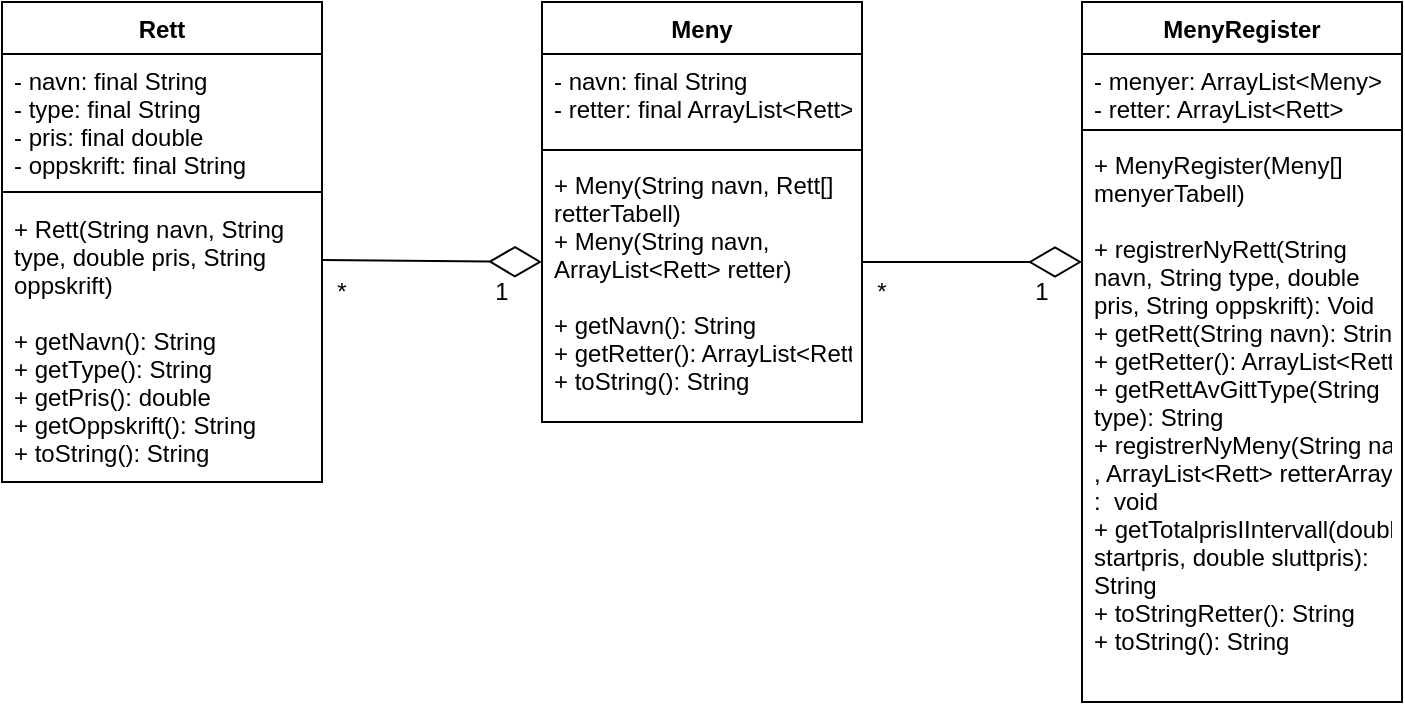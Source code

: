 <mxfile version="20.4.0" type="device"><diagram id="tCdoe9OC-_gDYoIHczsz" name="Page-1"><mxGraphModel dx="1422" dy="794" grid="1" gridSize="10" guides="1" tooltips="1" connect="1" arrows="1" fold="1" page="1" pageScale="1" pageWidth="827" pageHeight="1169" math="0" shadow="0"><root><mxCell id="0"/><mxCell id="1" parent="0"/><mxCell id="nYzlmZz1rqYxjxYbEkzt-5" value="Rett" style="swimlane;fontStyle=1;align=center;verticalAlign=top;childLayout=stackLayout;horizontal=1;startSize=26;horizontalStack=0;resizeParent=1;resizeParentMax=0;resizeLast=0;collapsible=1;marginBottom=0;" parent="1" vertex="1"><mxGeometry x="90" y="280" width="160" height="240" as="geometry"/></mxCell><mxCell id="nYzlmZz1rqYxjxYbEkzt-6" value="- navn: final String&#10;- type: final String&#10;- pris: final double&#10;- oppskrift: final String" style="text;strokeColor=none;fillColor=none;align=left;verticalAlign=top;spacingLeft=4;spacingRight=4;overflow=hidden;rotatable=0;points=[[0,0.5],[1,0.5]];portConstraint=eastwest;" parent="nYzlmZz1rqYxjxYbEkzt-5" vertex="1"><mxGeometry y="26" width="160" height="64" as="geometry"/></mxCell><mxCell id="nYzlmZz1rqYxjxYbEkzt-7" value="" style="line;strokeWidth=1;fillColor=none;align=left;verticalAlign=middle;spacingTop=-1;spacingLeft=3;spacingRight=3;rotatable=0;labelPosition=right;points=[];portConstraint=eastwest;strokeColor=inherit;" parent="nYzlmZz1rqYxjxYbEkzt-5" vertex="1"><mxGeometry y="90" width="160" height="10" as="geometry"/></mxCell><mxCell id="nYzlmZz1rqYxjxYbEkzt-8" value="+ Rett(String navn, String &#10;type, double pris, String &#10;oppskrift)&#10;&#10;+ getNavn(): String&#10;+ getType(): String&#10;+ getPris(): double&#10;+ getOppskrift(): String&#10;+ toString(): String&#10;&#10;" style="text;strokeColor=none;fillColor=none;align=left;verticalAlign=top;spacingLeft=4;spacingRight=4;overflow=hidden;rotatable=0;points=[[0,0.5],[1,0.5]];portConstraint=eastwest;" parent="nYzlmZz1rqYxjxYbEkzt-5" vertex="1"><mxGeometry y="100" width="160" height="140" as="geometry"/></mxCell><mxCell id="nYzlmZz1rqYxjxYbEkzt-9" value="Meny" style="swimlane;fontStyle=1;align=center;verticalAlign=top;childLayout=stackLayout;horizontal=1;startSize=26;horizontalStack=0;resizeParent=1;resizeParentMax=0;resizeLast=0;collapsible=1;marginBottom=0;" parent="1" vertex="1"><mxGeometry x="360" y="280" width="160" height="210" as="geometry"/></mxCell><mxCell id="nYzlmZz1rqYxjxYbEkzt-10" value="- navn: final String&#10;- retter: final ArrayList&lt;Rett&gt;&#10;" style="text;strokeColor=none;fillColor=none;align=left;verticalAlign=top;spacingLeft=4;spacingRight=4;overflow=hidden;rotatable=0;points=[[0,0.5],[1,0.5]];portConstraint=eastwest;" parent="nYzlmZz1rqYxjxYbEkzt-9" vertex="1"><mxGeometry y="26" width="160" height="44" as="geometry"/></mxCell><mxCell id="nYzlmZz1rqYxjxYbEkzt-11" value="" style="line;strokeWidth=1;fillColor=none;align=left;verticalAlign=middle;spacingTop=-1;spacingLeft=3;spacingRight=3;rotatable=0;labelPosition=right;points=[];portConstraint=eastwest;strokeColor=inherit;" parent="nYzlmZz1rqYxjxYbEkzt-9" vertex="1"><mxGeometry y="70" width="160" height="8" as="geometry"/></mxCell><mxCell id="nYzlmZz1rqYxjxYbEkzt-12" value="+ Meny(String navn, Rett[]&#10;retterTabell)&#10;+ Meny(String navn, &#10;ArrayList&lt;Rett&gt; retter)&#10;&#10;+ getNavn(): String&#10;+ getRetter(): ArrayList&lt;Rett&gt;&#10;+ toString(): String" style="text;strokeColor=none;fillColor=none;align=left;verticalAlign=top;spacingLeft=4;spacingRight=4;overflow=hidden;rotatable=0;points=[[0,0.5],[1,0.5]];portConstraint=eastwest;" parent="nYzlmZz1rqYxjxYbEkzt-9" vertex="1"><mxGeometry y="78" width="160" height="132" as="geometry"/></mxCell><mxCell id="nYzlmZz1rqYxjxYbEkzt-13" value="MenyRegister" style="swimlane;fontStyle=1;align=center;verticalAlign=top;childLayout=stackLayout;horizontal=1;startSize=26;horizontalStack=0;resizeParent=1;resizeParentMax=0;resizeLast=0;collapsible=1;marginBottom=0;" parent="1" vertex="1"><mxGeometry x="630" y="280" width="160" height="350" as="geometry"/></mxCell><mxCell id="nYzlmZz1rqYxjxYbEkzt-14" value="- menyer: ArrayList&lt;Meny&gt;&#10;- retter: ArrayList&lt;Rett&gt; " style="text;strokeColor=none;fillColor=none;align=left;verticalAlign=top;spacingLeft=4;spacingRight=4;overflow=hidden;rotatable=0;points=[[0,0.5],[1,0.5]];portConstraint=eastwest;" parent="nYzlmZz1rqYxjxYbEkzt-13" vertex="1"><mxGeometry y="26" width="160" height="34" as="geometry"/></mxCell><mxCell id="nYzlmZz1rqYxjxYbEkzt-15" value="" style="line;strokeWidth=1;fillColor=none;align=left;verticalAlign=middle;spacingTop=-1;spacingLeft=3;spacingRight=3;rotatable=0;labelPosition=right;points=[];portConstraint=eastwest;strokeColor=inherit;" parent="nYzlmZz1rqYxjxYbEkzt-13" vertex="1"><mxGeometry y="60" width="160" height="8" as="geometry"/></mxCell><mxCell id="nYzlmZz1rqYxjxYbEkzt-16" value="+ MenyRegister(Meny[] &#10;menyerTabell)&#10;&#10;+ registrerNyRett(String &#10;navn, String type, double &#10;pris, String oppskrift): Void&#10;+ getRett(String navn): String&#10;+ getRetter(): ArrayList&lt;Rett&gt;&#10;+ getRettAvGittType(String &#10;type): String&#10;+ registrerNyMeny(String navn&#10;, ArrayList&lt;Rett&gt; retterArray)&#10;:  void&#10;+ getTotalprisIIntervall(double&#10;startpris, double sluttpris): &#10;String&#10;+ toStringRetter(): String&#10;+ toString(): String" style="text;strokeColor=none;fillColor=none;align=left;verticalAlign=top;spacingLeft=4;spacingRight=4;overflow=hidden;rotatable=0;points=[[0,0.5],[1,0.5]];portConstraint=eastwest;" parent="nYzlmZz1rqYxjxYbEkzt-13" vertex="1"><mxGeometry y="68" width="160" height="282" as="geometry"/></mxCell><mxCell id="-zasySMHbNcYfG7B8QFT-1" value="" style="endArrow=diamondThin;endFill=0;endSize=24;html=1;rounded=0;exitX=1;exitY=0.207;exitDx=0;exitDy=0;exitPerimeter=0;" edge="1" parent="1" source="nYzlmZz1rqYxjxYbEkzt-8"><mxGeometry width="160" relative="1" as="geometry"><mxPoint x="330" y="410" as="sourcePoint"/><mxPoint x="360" y="410" as="targetPoint"/></mxGeometry></mxCell><mxCell id="-zasySMHbNcYfG7B8QFT-2" value="1" style="text;html=1;strokeColor=none;fillColor=none;align=center;verticalAlign=middle;whiteSpace=wrap;rounded=0;" vertex="1" parent="1"><mxGeometry x="310" y="410" width="60" height="30" as="geometry"/></mxCell><mxCell id="-zasySMHbNcYfG7B8QFT-3" value="*" style="text;html=1;strokeColor=none;fillColor=none;align=center;verticalAlign=middle;whiteSpace=wrap;rounded=0;" vertex="1" parent="1"><mxGeometry x="230" y="410" width="60" height="30" as="geometry"/></mxCell><mxCell id="-zasySMHbNcYfG7B8QFT-4" value="" style="endArrow=diamondThin;endFill=0;endSize=24;html=1;rounded=0;" edge="1" parent="1"><mxGeometry width="160" relative="1" as="geometry"><mxPoint x="520" y="410" as="sourcePoint"/><mxPoint x="630" y="410" as="targetPoint"/></mxGeometry></mxCell><mxCell id="-zasySMHbNcYfG7B8QFT-5" value="1" style="text;html=1;strokeColor=none;fillColor=none;align=center;verticalAlign=middle;whiteSpace=wrap;rounded=0;" vertex="1" parent="1"><mxGeometry x="580" y="410" width="60" height="30" as="geometry"/></mxCell><mxCell id="-zasySMHbNcYfG7B8QFT-6" value="*" style="text;html=1;strokeColor=none;fillColor=none;align=center;verticalAlign=middle;whiteSpace=wrap;rounded=0;" vertex="1" parent="1"><mxGeometry x="500" y="410" width="60" height="30" as="geometry"/></mxCell></root></mxGraphModel></diagram></mxfile>